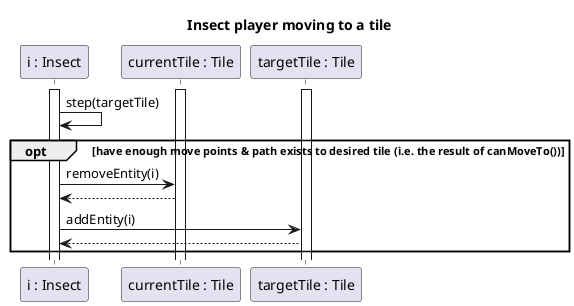 @startuml Insect moving

title Insect player moving to a tile

participant "i : Insect" as I
participant "currentTile : Tile" as Tx
participant "targetTile : Tile" as Ty

activate I
activate Tx
activate Ty

'tell don't ask... 
I -> I : step(targetTile)
opt  have enough move points & path exists to desired tile (i.e. the result of canMoveTo())
I -> Tx : removeEntity(i)
Tx --> I
I -> Ty : addEntity(i)
Ty --> I
end



@enduml